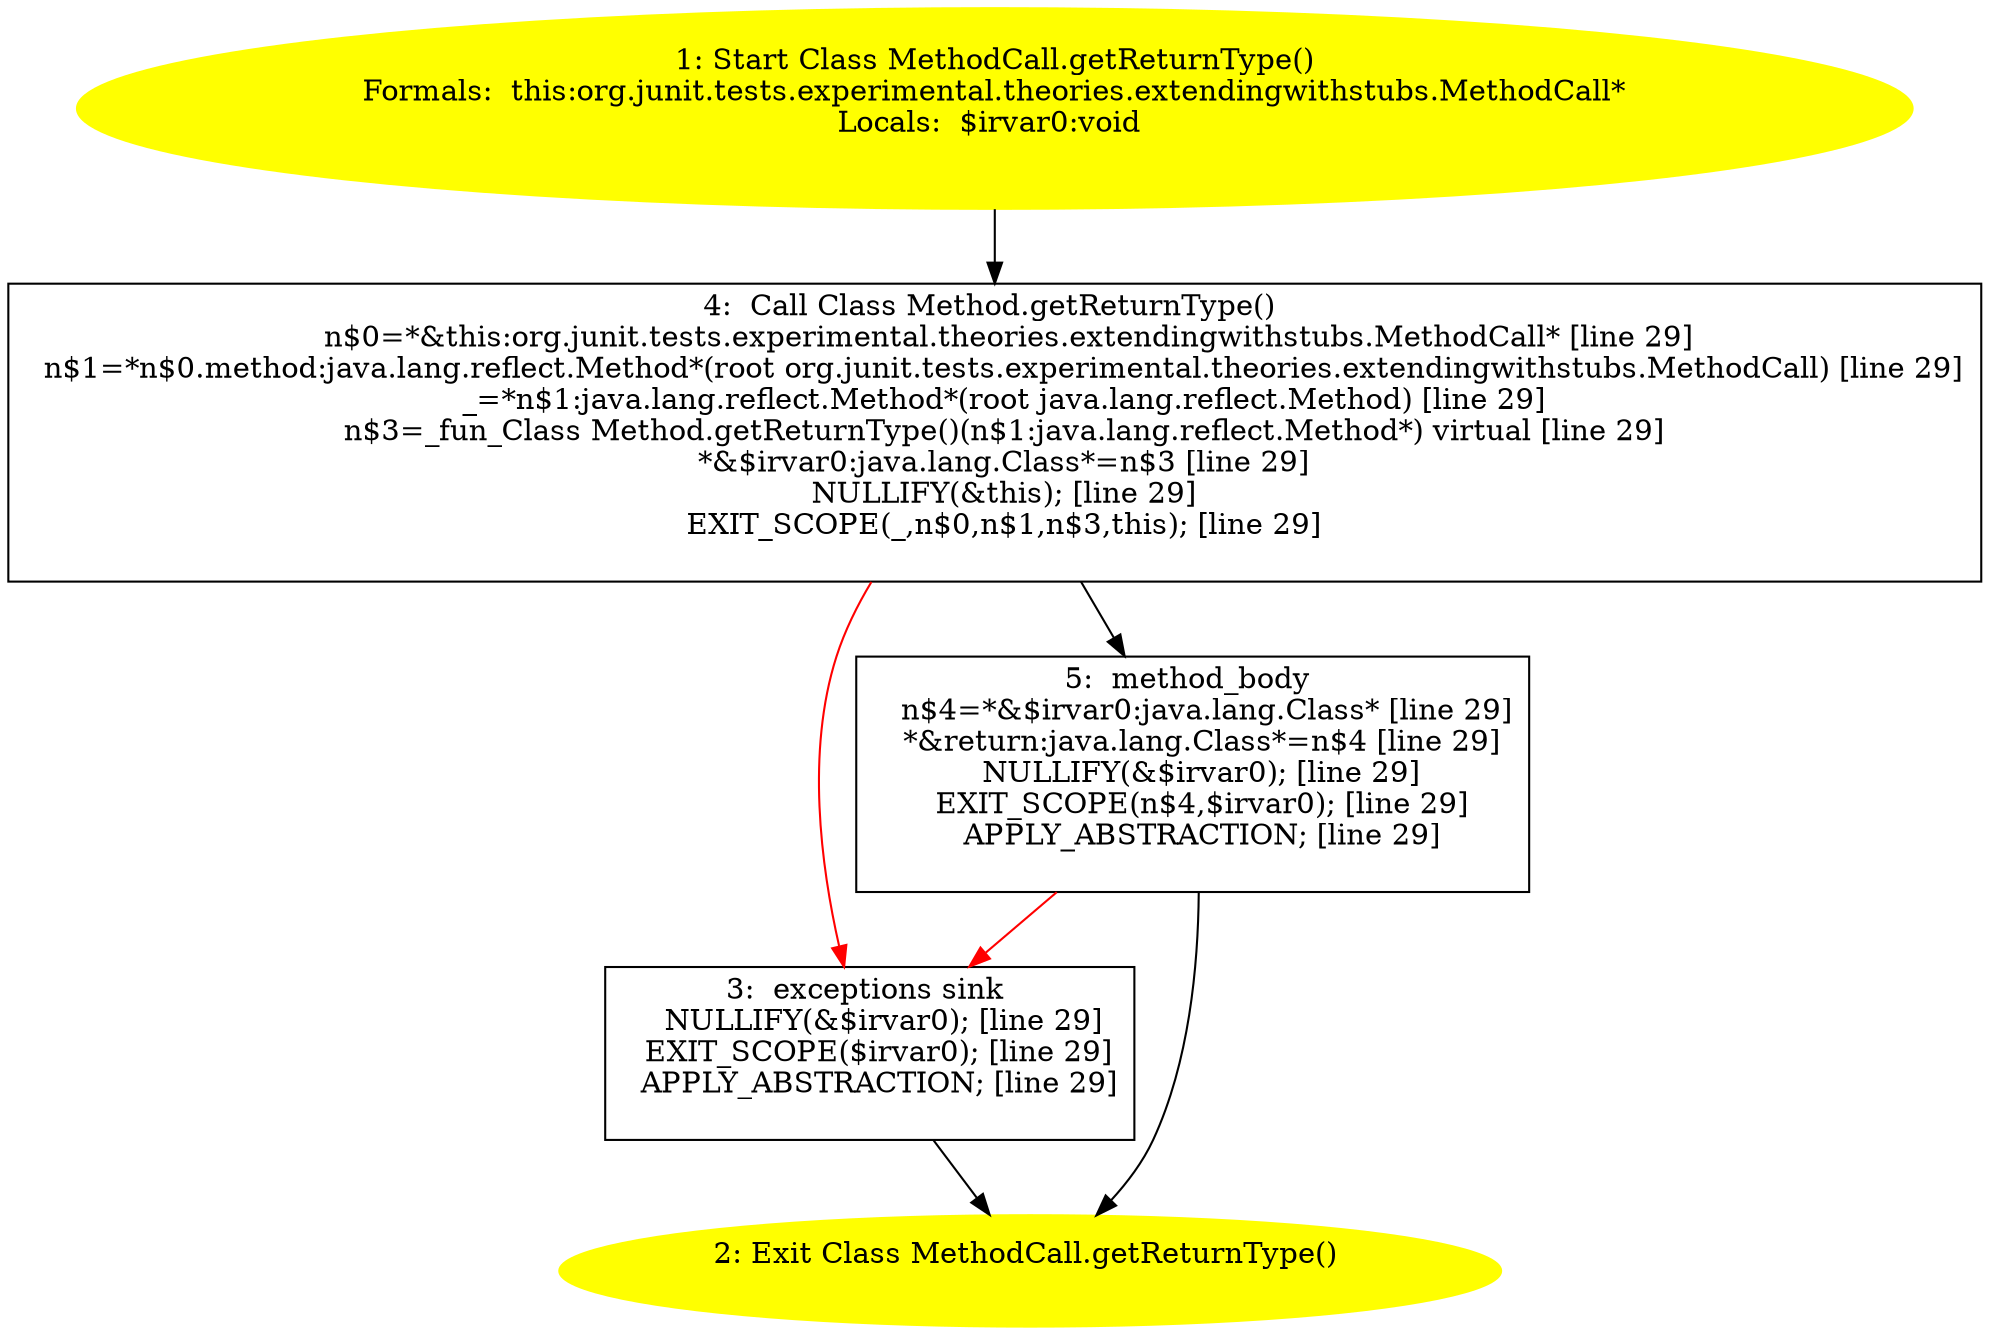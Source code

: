 /* @generated */
digraph cfg {
"org.junit.tests.experimental.theories.extendingwithstubs.MethodCall.getReturnType():java.lang.Class.5d171b3147e8318b8bf44c2bb561db79_1" [label="1: Start Class MethodCall.getReturnType()\nFormals:  this:org.junit.tests.experimental.theories.extendingwithstubs.MethodCall*\nLocals:  $irvar0:void \n  " color=yellow style=filled]
	

	 "org.junit.tests.experimental.theories.extendingwithstubs.MethodCall.getReturnType():java.lang.Class.5d171b3147e8318b8bf44c2bb561db79_1" -> "org.junit.tests.experimental.theories.extendingwithstubs.MethodCall.getReturnType():java.lang.Class.5d171b3147e8318b8bf44c2bb561db79_4" ;
"org.junit.tests.experimental.theories.extendingwithstubs.MethodCall.getReturnType():java.lang.Class.5d171b3147e8318b8bf44c2bb561db79_2" [label="2: Exit Class MethodCall.getReturnType() \n  " color=yellow style=filled]
	

"org.junit.tests.experimental.theories.extendingwithstubs.MethodCall.getReturnType():java.lang.Class.5d171b3147e8318b8bf44c2bb561db79_3" [label="3:  exceptions sink \n   NULLIFY(&$irvar0); [line 29]\n  EXIT_SCOPE($irvar0); [line 29]\n  APPLY_ABSTRACTION; [line 29]\n " shape="box"]
	

	 "org.junit.tests.experimental.theories.extendingwithstubs.MethodCall.getReturnType():java.lang.Class.5d171b3147e8318b8bf44c2bb561db79_3" -> "org.junit.tests.experimental.theories.extendingwithstubs.MethodCall.getReturnType():java.lang.Class.5d171b3147e8318b8bf44c2bb561db79_2" ;
"org.junit.tests.experimental.theories.extendingwithstubs.MethodCall.getReturnType():java.lang.Class.5d171b3147e8318b8bf44c2bb561db79_4" [label="4:  Call Class Method.getReturnType() \n   n$0=*&this:org.junit.tests.experimental.theories.extendingwithstubs.MethodCall* [line 29]\n  n$1=*n$0.method:java.lang.reflect.Method*(root org.junit.tests.experimental.theories.extendingwithstubs.MethodCall) [line 29]\n  _=*n$1:java.lang.reflect.Method*(root java.lang.reflect.Method) [line 29]\n  n$3=_fun_Class Method.getReturnType()(n$1:java.lang.reflect.Method*) virtual [line 29]\n  *&$irvar0:java.lang.Class*=n$3 [line 29]\n  NULLIFY(&this); [line 29]\n  EXIT_SCOPE(_,n$0,n$1,n$3,this); [line 29]\n " shape="box"]
	

	 "org.junit.tests.experimental.theories.extendingwithstubs.MethodCall.getReturnType():java.lang.Class.5d171b3147e8318b8bf44c2bb561db79_4" -> "org.junit.tests.experimental.theories.extendingwithstubs.MethodCall.getReturnType():java.lang.Class.5d171b3147e8318b8bf44c2bb561db79_5" ;
	 "org.junit.tests.experimental.theories.extendingwithstubs.MethodCall.getReturnType():java.lang.Class.5d171b3147e8318b8bf44c2bb561db79_4" -> "org.junit.tests.experimental.theories.extendingwithstubs.MethodCall.getReturnType():java.lang.Class.5d171b3147e8318b8bf44c2bb561db79_3" [color="red" ];
"org.junit.tests.experimental.theories.extendingwithstubs.MethodCall.getReturnType():java.lang.Class.5d171b3147e8318b8bf44c2bb561db79_5" [label="5:  method_body \n   n$4=*&$irvar0:java.lang.Class* [line 29]\n  *&return:java.lang.Class*=n$4 [line 29]\n  NULLIFY(&$irvar0); [line 29]\n  EXIT_SCOPE(n$4,$irvar0); [line 29]\n  APPLY_ABSTRACTION; [line 29]\n " shape="box"]
	

	 "org.junit.tests.experimental.theories.extendingwithstubs.MethodCall.getReturnType():java.lang.Class.5d171b3147e8318b8bf44c2bb561db79_5" -> "org.junit.tests.experimental.theories.extendingwithstubs.MethodCall.getReturnType():java.lang.Class.5d171b3147e8318b8bf44c2bb561db79_2" ;
	 "org.junit.tests.experimental.theories.extendingwithstubs.MethodCall.getReturnType():java.lang.Class.5d171b3147e8318b8bf44c2bb561db79_5" -> "org.junit.tests.experimental.theories.extendingwithstubs.MethodCall.getReturnType():java.lang.Class.5d171b3147e8318b8bf44c2bb561db79_3" [color="red" ];
}
